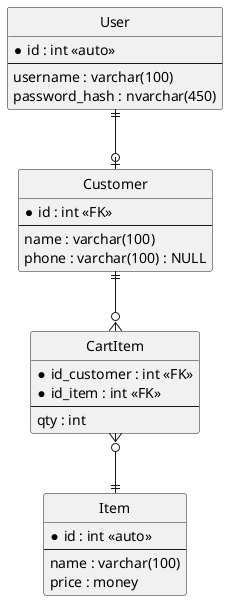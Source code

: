 @startuml sample

hide circle
skinparam linetype ortho

entity "User" as user {
    *id : int <<auto>>
    --
    username : varchar(100)
    password_hash : nvarchar(450)
}

entity "Customer" as customer {
  *id : int <<FK>>
  --
  name : varchar(100)
  phone : varchar(100) : NULL
}

entity "Item" as item {
  *id : int <<auto>>
  --
  name : varchar(100)
  price : money
}

entity "CartItem" as cartitem {
  *id_customer : int <<FK>>
  *id_item : int <<FK>>
  --
  qty : int
}

user ||--o| customer
customer ||--o{ cartitem
cartitem }o--|| item

@enduml

' Zero or One	|o--
' Exactly One	||--
' Zero or Many	}o--
' One or Many	}|--